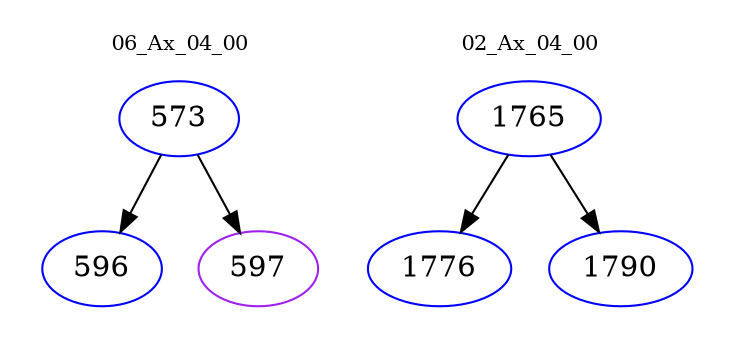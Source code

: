 digraph{
subgraph cluster_0 {
color = white
label = "06_Ax_04_00";
fontsize=10;
T0_573 [label="573", color="blue"]
T0_573 -> T0_596 [color="black"]
T0_596 [label="596", color="blue"]
T0_573 -> T0_597 [color="black"]
T0_597 [label="597", color="purple"]
}
subgraph cluster_1 {
color = white
label = "02_Ax_04_00";
fontsize=10;
T1_1765 [label="1765", color="blue"]
T1_1765 -> T1_1776 [color="black"]
T1_1776 [label="1776", color="blue"]
T1_1765 -> T1_1790 [color="black"]
T1_1790 [label="1790", color="blue"]
}
}
